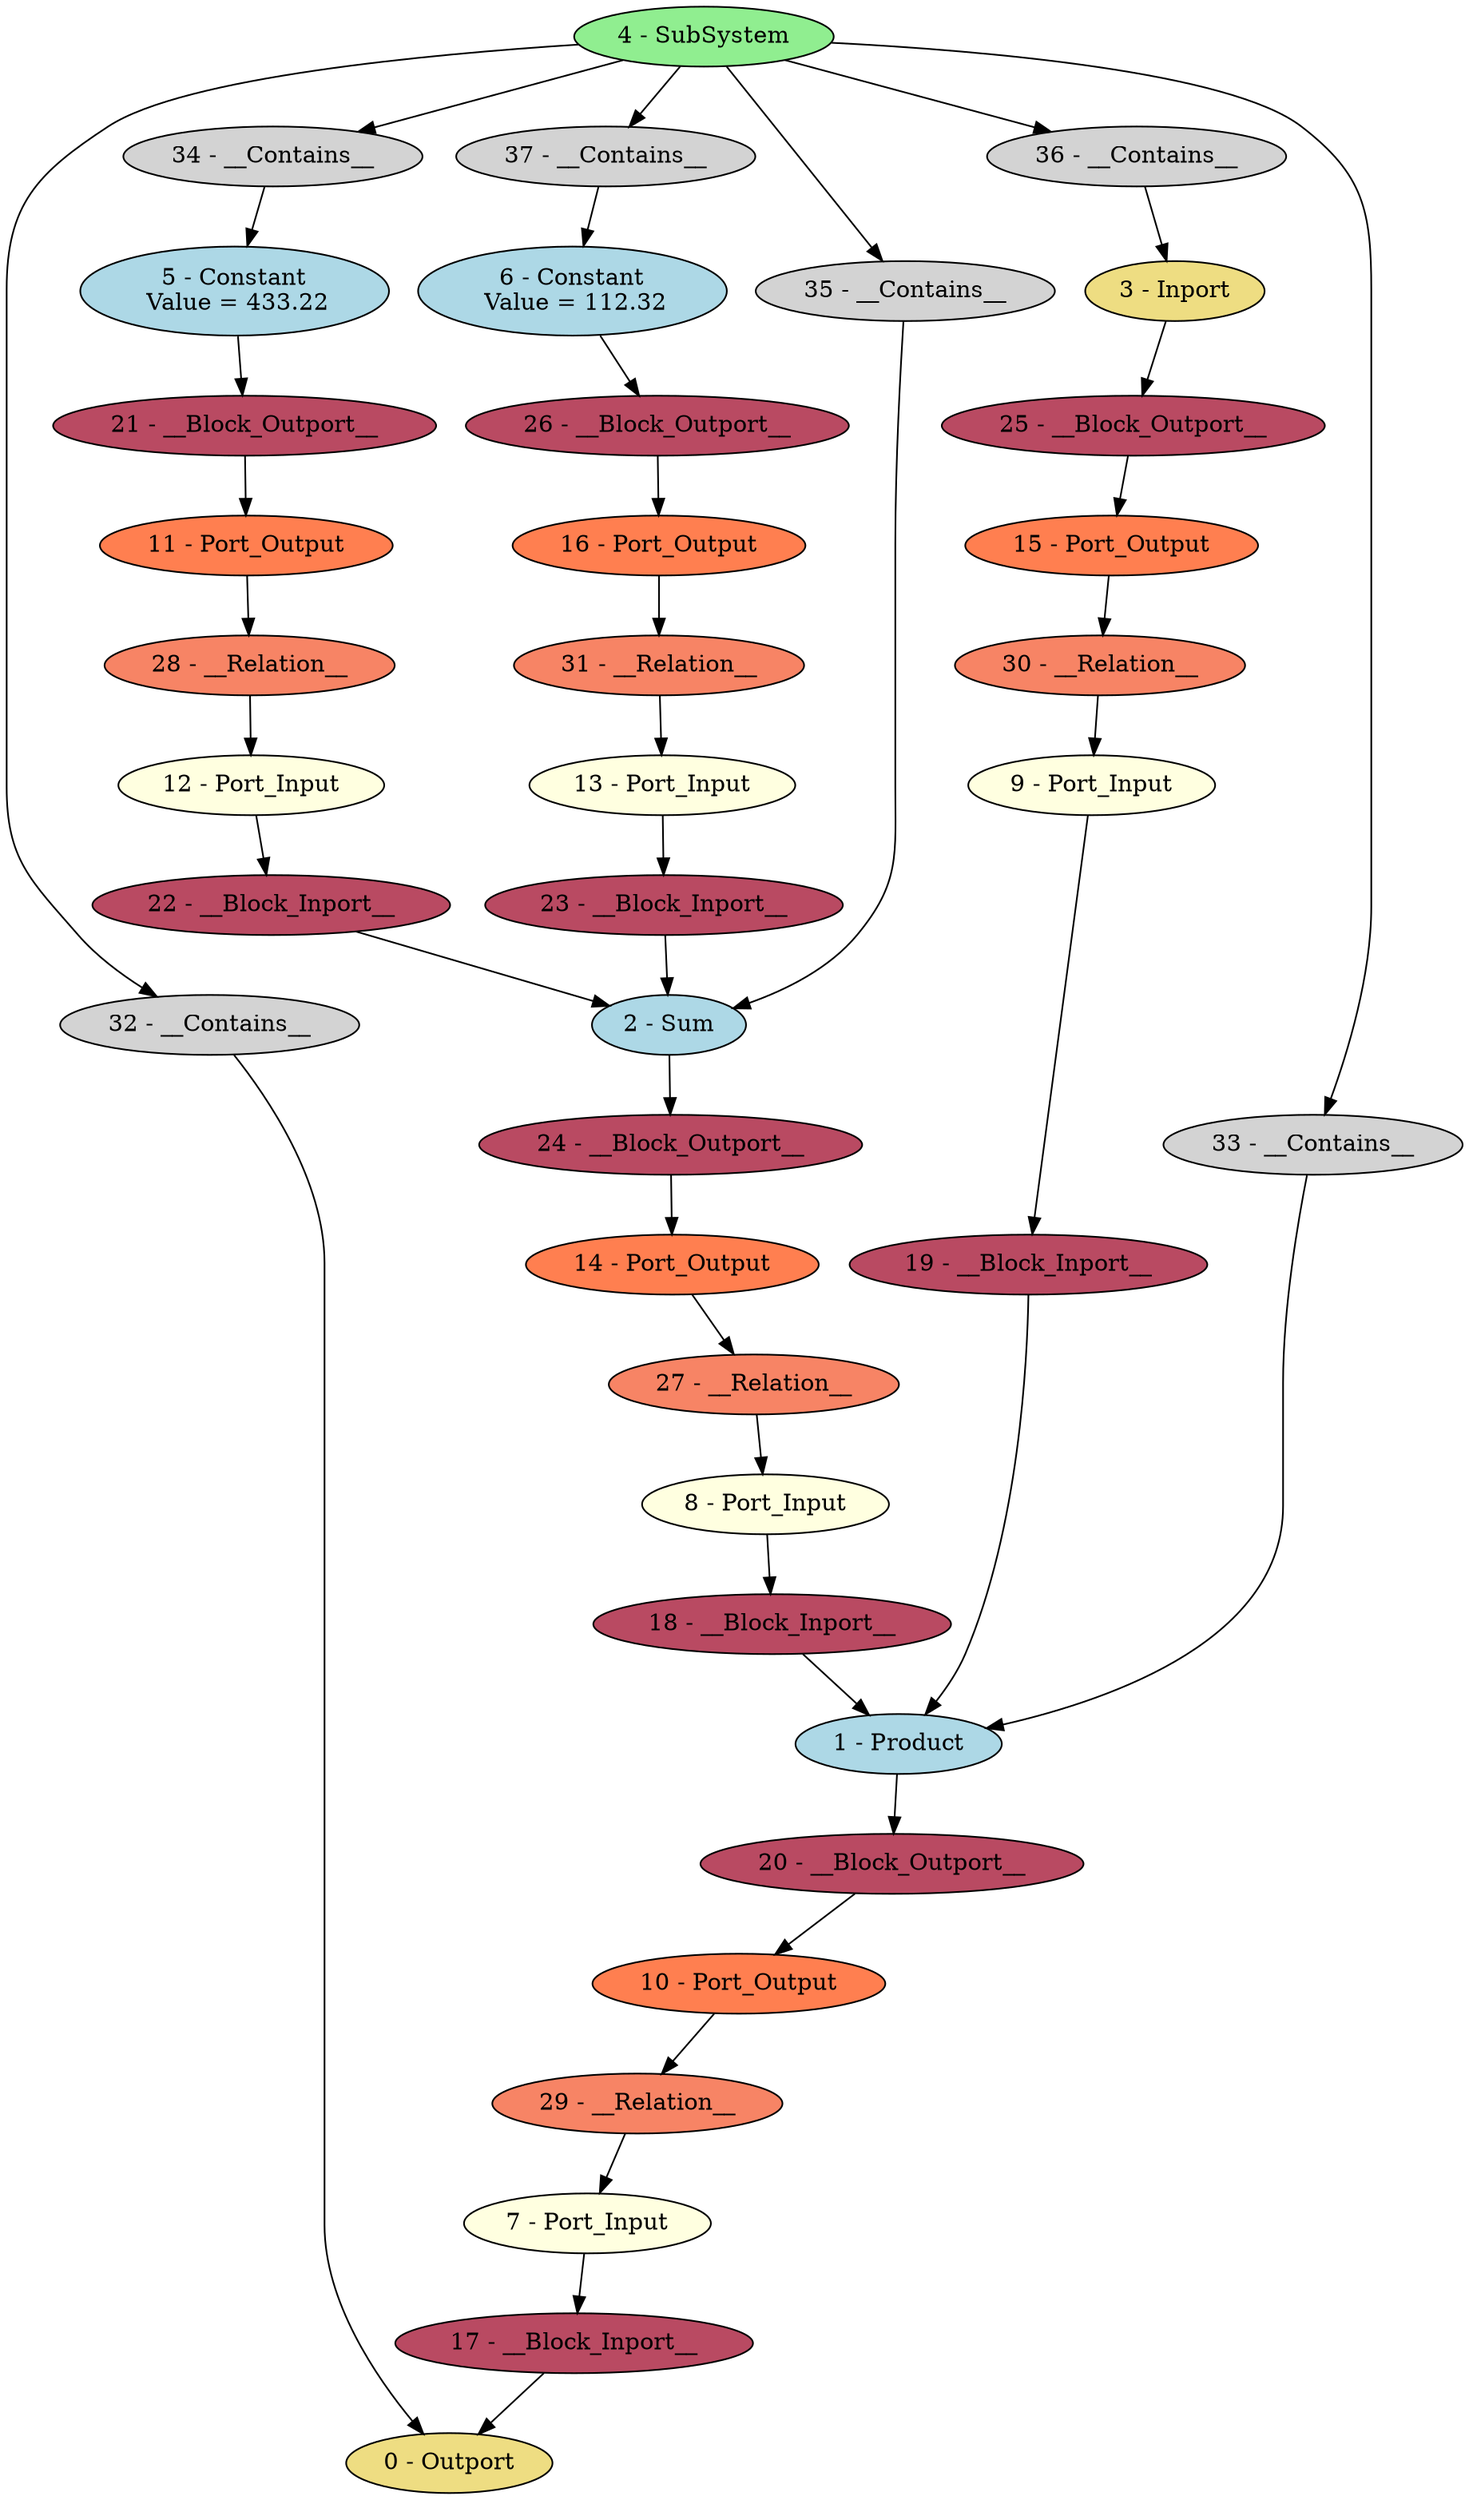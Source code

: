 digraph HSimpleConst {
"0 - Outport" [style=filled, fillcolor=lightgoldenrod];
"1 - Product" [style=filled, fillcolor=lightblue];
"2 - Sum" [style=filled, fillcolor=lightblue];
"3 - Inport" [style=filled, fillcolor=lightgoldenrod];
"4 - SubSystem" [style=filled, fillcolor=lightgreen];
"5 - Constant\n Value = 433.22" [style=filled, fillcolor=lightblue];
"6 - Constant\n Value = 112.32" [style=filled, fillcolor=lightblue];
"7 - Port_Input" [style=filled, fillcolor=lightyellow];
"8 - Port_Input" [style=filled, fillcolor=lightyellow];
"9 - Port_Input" [style=filled, fillcolor=lightyellow];
"10 - Port_Output" [style=filled, fillcolor=coral];
"11 - Port_Output" [style=filled, fillcolor=coral];
"12 - Port_Input" [style=filled, fillcolor=lightyellow];
"13 - Port_Input" [style=filled, fillcolor=lightyellow];
"14 - Port_Output" [style=filled, fillcolor=coral];
"15 - Port_Output" [style=filled, fillcolor=coral];
"16 - Port_Output" [style=filled, fillcolor=coral];
"17 - __Block_Inport__" [style=filled, fillcolor="#b94a62"];
"18 - __Block_Inport__" [style=filled, fillcolor="#b94a62"];
"19 - __Block_Inport__" [style=filled, fillcolor="#b94a62"];
"20 - __Block_Outport__" [style=filled, fillcolor="#b94a62"];
"21 - __Block_Outport__" [style=filled, fillcolor="#b94a62"];
"22 - __Block_Inport__" [style=filled, fillcolor="#b94a62"];
"23 - __Block_Inport__" [style=filled, fillcolor="#b94a62"];
"24 - __Block_Outport__" [style=filled, fillcolor="#b94a62"];
"25 - __Block_Outport__" [style=filled, fillcolor="#b94a62"];
"26 - __Block_Outport__" [style=filled, fillcolor="#b94a62"];
"27 - __Relation__" [style=filled, fillcolor="#f78465"];
"28 - __Relation__" [style=filled, fillcolor="#f78465"];
"29 - __Relation__" [style=filled, fillcolor="#f78465"];
"30 - __Relation__" [style=filled, fillcolor="#f78465"];
"31 - __Relation__" [style=filled, fillcolor="#f78465"];
"32 - __Contains__" [style=filled, fillcolor=lightgray];
"33 - __Contains__" [style=filled, fillcolor=lightgray];
"34 - __Contains__" [style=filled, fillcolor=lightgray];
"35 - __Contains__" [style=filled, fillcolor=lightgray];
"36 - __Contains__" [style=filled, fillcolor=lightgray];
"37 - __Contains__" [style=filled, fillcolor=lightgray];
"1 - Product" -> "20 - __Block_Outport__";
"20 - __Block_Outport__" -> "10 - Port_Output";
"5 - Constant\n Value = 433.22" -> "21 - __Block_Outport__";
"21 - __Block_Outport__" -> "11 - Port_Output";
"2 - Sum" -> "24 - __Block_Outport__";
"24 - __Block_Outport__" -> "14 - Port_Output";
"3 - Inport" -> "25 - __Block_Outport__";
"25 - __Block_Outport__" -> "15 - Port_Output";
"6 - Constant\n Value = 112.32" -> "26 - __Block_Outport__";
"26 - __Block_Outport__" -> "16 - Port_Output";
"4 - SubSystem" -> "32 - __Contains__";
"32 - __Contains__" -> "0 - Outport";
"4 - SubSystem" -> "33 - __Contains__";
"33 - __Contains__" -> "1 - Product";
"4 - SubSystem" -> "34 - __Contains__";
"34 - __Contains__" -> "5 - Constant\n Value = 433.22";
"4 - SubSystem" -> "35 - __Contains__";
"35 - __Contains__" -> "2 - Sum";
"4 - SubSystem" -> "36 - __Contains__";
"36 - __Contains__" -> "3 - Inport";
"4 - SubSystem" -> "37 - __Contains__";
"37 - __Contains__" -> "6 - Constant\n Value = 112.32";
"14 - Port_Output" -> "27 - __Relation__";
"27 - __Relation__" -> "8 - Port_Input";
"11 - Port_Output" -> "28 - __Relation__";
"28 - __Relation__" -> "12 - Port_Input";
"10 - Port_Output" -> "29 - __Relation__";
"29 - __Relation__" -> "7 - Port_Input";
"15 - Port_Output" -> "30 - __Relation__";
"30 - __Relation__" -> "9 - Port_Input";
"16 - Port_Output" -> "31 - __Relation__";
"31 - __Relation__" -> "13 - Port_Input";
"17 - __Block_Inport__" -> "0 - Outport";
"7 - Port_Input" -> "17 - __Block_Inport__";
"18 - __Block_Inport__" -> "1 - Product";
"8 - Port_Input" -> "18 - __Block_Inport__";
"19 - __Block_Inport__" -> "1 - Product";
"9 - Port_Input" -> "19 - __Block_Inport__";
"22 - __Block_Inport__" -> "2 - Sum";
"12 - Port_Input" -> "22 - __Block_Inport__";
"23 - __Block_Inport__" -> "2 - Sum";
"13 - Port_Input" -> "23 - __Block_Inport__";
}
